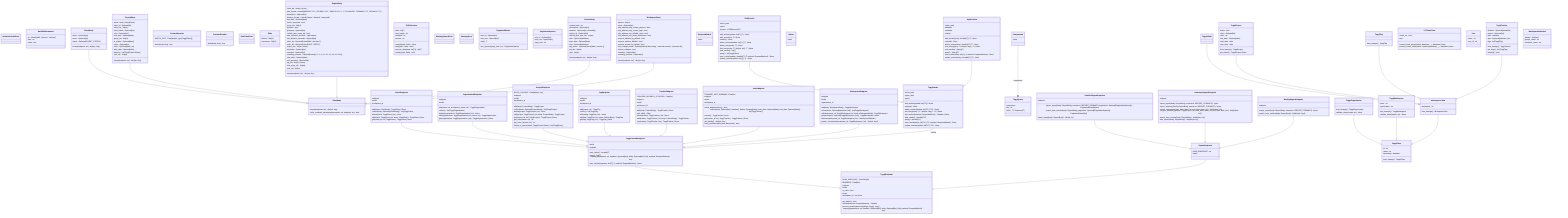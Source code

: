 classDiagram
  class AuthenticationError {
  }
  class BaseBody {
    format(endpoint: str)* dict[str, Any]
    verify_endpoint_parameter(parameter: str, endpoint: str) bool
  }
  class BulkEditParameter {
    op : Literal['add', 'remove', 'replace']
    path : str
    value : Any
  }
  class ClientBody {
    name : Optional[str]
    notes : Optional[str]
    status : Optional[CLIENT_STATUS]
    format(endpoint: str) dict[str, Any]
  }
  class ClientEndpoint {
    endpoint
    model
    workspace_id
    add(body: ClientBody) TogglClient | None
    collect(body: Optional[ClientBody]) list[TogglClient]
    delete(client: TogglClient | int) None
    edit(client: TogglClient | int, body: ClientBody) TogglClient | None
    get(client_id: int | TogglClient) TogglClient | None
  }
  class Comparison {
    name
  }
  class CustomDecoder {
    MATCH_DICT : Final[dict[str, type[TogglClass]]]
    decode(obj: Any) Any
  }
  class CustomEncoder {
    default(obj: Any) Any
  }
  class DateTimeError {
  }
  class DetailedReportEndpoint {
    endpoint
    export_report(body: ReportBody, extension: REPORT_FORMATS, pagination: Optional[PaginationOptions]) PaginatedResult[bytes]
    search_time_entries(body: ReportBody, pagination: Optional[PaginationOptions]) PaginatedResult[list]
    totals_report(body: ReportBody) dict[str, int]
  }
  class Edits {
    failures : list[int]
    successes : list[int]
  }
  class JSONCache {
    cache_path
    parent
    session : JSONSession[T]
    add_entries(update: list[T] | T) None
    add_entry(item: T) None
    commit() None
    delete_entries(update: list[T] | T) None
    delete_entry(entry: T) None
    find_entry(entry: T | dict[str, int]) T | None
    load_cache() list[T]
    query() list[TogglClass]
    save_cache(update: Iterable[T] | T, method: RequestMethod) None
    update_entries(update: list[T] | T) None
  }
  class JSONSession {
    data : list[T]
    max_length : int
    modified : int
    version : str
    commit(path: Path) None
    load(path: Path) None
    process_data(data: list[T]) list[T]
    refresh(path: Path) bool
  }
  class MissingParentError {
  }
  class NamingError {
  }
  class OrganizationEndpoint {
    endpoint
    model
    add(name: str, workspace_name: str) TogglOrganization
    collect() list[TogglOrganization]
    delete(organization: TogglOrganization | int) None
    edit(organization: TogglOrganization | int, name: str) TogglOrganization
    get(organization: TogglOrganization | int) TogglOrganization | None
  }
  class PaginatedResult {
    next_id : Optional[int]
    next_row : Optional[int]
    result : T
    next_options(page_size: int) PaginationOptions
  }
  class PaginationOptions {
    next_id : Optional[int]
    next_row : Optional[int]
    page_size : int
  }
  class ProjectBody {
    active : bool | Literal['both']
    client_id : Optional[int]
    client_ids : list[int]
    client_name : Optional[str]
    color : Optional[str]
    end_date : Optional[date]
    group_ids : list[int]
    is_private : Optional[bool]
    name : Optional[str]
    since : Optional[date | int]
    start_date : Optional[date]
    statuses : list[TogglProject.Status]
    user_ids : list[int]
    format(endpoint: str) dict[str, Any]
  }
  class ProjectEndpoint {
    BASIC_COLORS : Final[dict[str, str]]
    endpoint
    model
    workspace_id
    add(body: ProjectBody) TogglProject
    collect(body: Optional[ProjectBody]) list[TogglProject]
    delete(project: TogglProject | int) None
    edit(project: TogglProject | int, body: ProjectBody) TogglProject
    get(project_id: int | TogglProject) TogglProject | None
    get_color(name: str) str
    get_color_id(color: str) int
    status_to_query(status: TogglProject.Status) list[TogglQuery]
  }
  class ReportBody {
    client_ids : list[int | None]
    date_format : Literal['MM/DD/YYYY', 'DD-MM-YYYY', 'MM-DD-YYYY', 'YYYY-MM-DD', 'DD/MM/YYYY', 'DD.MM.YYYY']
    description : Optional[str]
    duration_format : Literal['classic', 'decimal', 'improved']
    end_date : Optional[date]
    enrich_response : bool
    group_ids : list[int]
    grouped : bool
    grouping : Optional[str]
    include_time_entry_ids : bool
    max_duration_seconds : Optional[int]
    min_duration_seconds : Optional[int]
    order_by : Optional[Literal['title', 'duration']]
    order_dir : Optional[Literal['ASC', 'DESC']]
    project_ids : list[int | None]
    resolution : Optional[str]
    rounding : Optional[int]
    rounding_minutes : Optional[Literal[0, 1, 5, 6, 10, 12, 15, 30, 60, 240]]
    start_date : Optional[date]
    sub_grouping : Optional[str]
    tag_ids : list[int | None]
    time_entry_ids : list[int]
    user_ids : list[int]
    format(endpoint: str) dict[str, Any]
  }
  class ReportEndpoint {
    BASE_ENDPOINT : str
    model
  }
  class RequestMethod {
    name
  }
  class SqliteCache {
    cache_path
    database
    metadata
    session
    add_entries(entry: Iterable[T] | T) None
    commit() None
    delete_entries(entry: Iterable[T] | T) None
    find_entry(query: T | dict[str, Any]) T | None
    load_cache() Query[T]
    query() Query[T]
    save_cache(entry: list[T] | T, method: RequestMethod) None
    update_entries(entry: Iterable[T] | T) None
  }
  class Status {
    name
  }
  class SummaryReportEndpoint {
    endpoint
    export_report(body: ReportBody, extension: REPORT_FORMATS) bytes
    export_summary(body: ReportBody, extension: REPORT_FORMATS) bytes
    project_summaries(start_date: date | str, end_date: date | str) list[dict[str, int]]
    project_summary(project: TogglProject | int, start_date: date | str, end_date: date | str) list[dict[str, int]]
    search_time_entries(body: ReportBody) list[dict[str, int]]
    time_entries(body: ReportBody) list[dict[str, int]]
  }
  class TagEndpoint {
    endpoint
    model
    workspace_id
    add(name: str) TogglTag
    collect() list[TogglTag]
    delete(tag: TogglTag | int) None
    edit(tag: TogglTag | int, name: Optional[str]) TogglTag
    get(tag: TogglTag | int) TogglTag | None
  }
  class TogglCache {
    cache_path
    expire_after
    parent
    add_entries(update: list[TC])* None
    commit()* None
    delete_entries(update: list[TC] | TC)* None
    find_entry(entry: TC | dict[str, Any])* TC | None
    find_method(method: RequestMethod) Callable | None
    load_cache()* Iterable[TC]
    query()* Iterable[TC]
    save_cache(entry: list[TC] | TC, method: RequestMethod)* None
    update_entries(update: list[TC] | TC)* None
  }
  class TogglCachedEndpoint {
    cache
    endpoint
    load_cache() Iterable[T]
    query() list[T]
    request(parameters: str, headers: Optional[dict], body: Optional[dict | list], method: RequestMethod) Any
    save_cache(response: list[T] | T, method: RequestMethod) None
  }
  class TogglClass {
    id : int
    name : str
    timestamp : datetime
    from_kwargs()* TogglClass
  }
  class TogglClient {
  }
  class TogglEndpoint {
    BASE_ENDPOINT : ClassVar[str]
    HEADERS : Final[dict]
    endpoint
    model
    re_raise : bool
    retries
    workspace_id : int | None
    api_status() bool
    method(method: RequestMethod) Callable
    process_models(data: list[dict[str, Any]]) list[T]
    request(parameters: str, headers: Optional[dict], body: Optional[dict | list], method: RequestMethod) Any
  }
  class TogglOrganization {
    from_kwargs() TogglOrganization
    validate_name(name: str) None
  }
  class TogglProject {
    active : bool
    client : Optional[int]
    color : str
    end_date : Optional[date]
    start_date : date
    stop_date : date
    from_kwargs() TogglProject
    get_status() TogglProject.Status
  }
  class TogglQuery {
    comparison
    key : str
    value : T | Sequence[T]
  }
  class TogglTag {
    from_kwargs() TogglTag
  }
  class TogglTracker {
    duration : Optional[timedelta]
    project : Optional[int]
    start : datetime
    stop : Optional[datetime | str]
    tags : list[TogglTag]
    from_kwargs() TogglTracker
    get_tags() list[TogglTag]
    running() bool
  }
  class TogglWorkspace {
    name : str
    organization : int
    from_kwargs() TogglWorkspace
    validate_name(name: str) None
  }
  class TrackerBody {
    created_with : str
    description : Optional[str]
    duration : Optional[int | timedelta]
    project_id : Optional[int]
    shared_with_user_ids : list[int]
    start : Optional[datetime]
    start_date : Optional[date]
    stop : Optional[datetime]
    tag_action : Optional[Literal['add', 'remove']]
    tag_ids : list[int]
    tags : list[str]
    format(endpoint: str) dict[str, Any]
  }
  class TrackerEndpoint {
    TRACKER_ALREADY_STOPPED : Final[int]
    endpoint
    model
    workspace_id
    add(body: TrackerBody) TogglTracker | None
    bulk_edit() Edits
    delete(tracker: TogglTracker | int) None
    edit(tracker: TogglTracker | int, body: TrackerBody) TogglTracker
    stop(tracker: TogglTracker | int) TogglTracker | None
  }
  class UTCDateTime {
    cache_ok : bool
    impl
    process_bind_param(value: datetime, _) datetime | None
    process_result_value(value: Optional[datetime], _) datetime | None
  }
  class User {
    name : str
    user_id : int
  }
  class UserEndpoint {
    TRACKER_NOT_RUNNING : Final[int]
    endpoint
    model
    workspace_id
    check_authentication() bool
    collect(since: Optional[int | datetime], before: Optional[date], start_date: Optional[date], end_date: Optional[date]) list[TogglTracker]
    current() TogglTracker | None
    get(tracker_id: int | TogglTracker) TogglTracker | None
    get_details() dict[str, Any]
    verify_authentication(auth: BasicAuth) bool
  }
  class WeeklyReportEndpoint {
    endpoint
    export_report(body: ReportBody, extension: REPORT_FORMATS) bytes
    search_time_entries(body: ReportBody) list[dict[str, Any]]
  }
  class WorkspaceBody {
    admins : list[int]
    name : Optional[str]
    only_admins_may_create_projects : bool
    only_admins_may_create_tags : bool
    only_admins_see_billable_rates : bool
    only_admins_see_team_dashboard : bool
    projects_billable_by_default : bool
    projects_enforce_billable : bool
    projects_private_by_default : bool
    rate_change_mode : Optional[Literal['start-today', 'override-current', 'override-all']]
    reports_collapse : bool
    rounding : Optional[int]
    rounding_minutes : Optional[int]
    format(endpoint: str) dict[str, Any]
  }
  class WorkspaceChild {
    workspace : int
    from_kwargs() WorkspaceChild
  }
  class WorkspaceEndpoint {
    endpoint
    model
    organization_id
    add(body: WorkspaceBody) TogglWorkspace
    collect(since: Optional[datetime | int]) list[TogglWorkspace]
    edit(workspace_id: TogglWorkspace | int, body: WorkspaceBody) TogglWorkspace
    get(workspace: Optional[TogglWorkspace | int]) TogglWorkspace | None
    statistics(workspace_id: TogglWorkspace | int) WorkspaceStatistics
    tracker_constraints(workspace_id: TogglWorkspace | int) dict[str, bool]
  }
  class WorkspaceStatistics {
    admins : list[User]
    groups_count : int
    members_count : int
  }
  ClientBody --|> BaseBody
  ClientEndpoint --|> TogglCachedEndpoint
  JSONCache --|> TogglCache
  SqliteCache --|> TogglCache
  TogglCachedEndpoint --|> TogglEndpoint
  TogglClient --|> WorkspaceChild
  TogglOrganization --|> TogglClass
  TogglProject --|> WorkspaceChild
  TogglTag --|> WorkspaceChild
  TogglTracker --|> WorkspaceChild
  TogglWorkspace --|> TogglClass
  WorkspaceChild --|> TogglClass
  OrganizationEndpoint --|> TogglCachedEndpoint
  ProjectBody --|> BaseBody
  ProjectEndpoint --|> TogglCachedEndpoint
  DetailedReportEndpoint --|> ReportEndpoint
  ReportBody --|> BaseBody
  ReportEndpoint --|> TogglEndpoint
  SummaryReportEndpoint --|> ReportEndpoint
  WeeklyReportEndpoint --|> ReportEndpoint
  TagEndpoint --|> TogglCachedEndpoint
  TrackerBody --|> BaseBody
  TrackerEndpoint --|> TogglCachedEndpoint
  UserEndpoint --|> TogglCachedEndpoint
  WorkspaceBody --|> BaseBody
  WorkspaceEndpoint --|> TogglCachedEndpoint
  Comparison --* TogglQuery : comparison
  TogglCache --o TogglCachedEndpoint : _cache